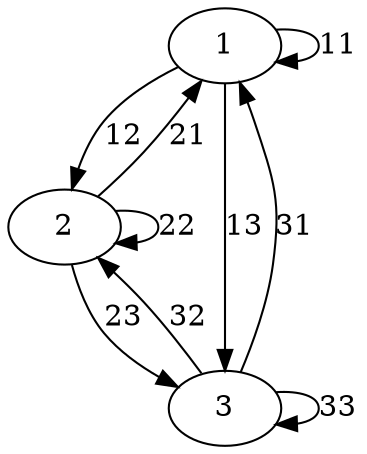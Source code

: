digraph {
    1 -> 1[label=11]
    1 -> 2[label=12]
    1 -> 3[label=13]
    2 -> 1[label=21]
    2 -> 2[label=22]
    2 -> 3[label=23]
    3 -> 1[label=31]
    3 -> 2[label=32]
    3 -> 3[label=33]
}